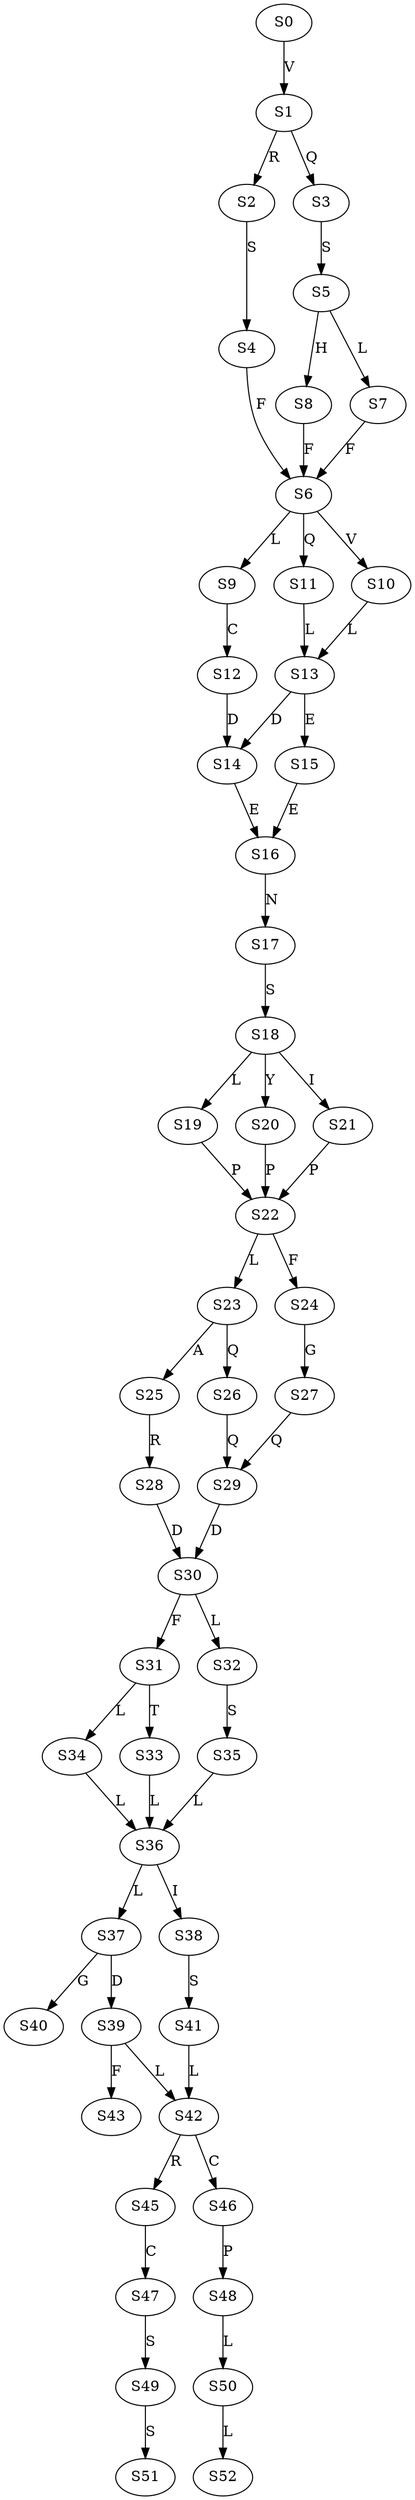 strict digraph  {
	S0 -> S1 [ label = V ];
	S1 -> S2 [ label = R ];
	S1 -> S3 [ label = Q ];
	S2 -> S4 [ label = S ];
	S3 -> S5 [ label = S ];
	S4 -> S6 [ label = F ];
	S5 -> S7 [ label = L ];
	S5 -> S8 [ label = H ];
	S6 -> S9 [ label = L ];
	S6 -> S10 [ label = V ];
	S6 -> S11 [ label = Q ];
	S7 -> S6 [ label = F ];
	S8 -> S6 [ label = F ];
	S9 -> S12 [ label = C ];
	S10 -> S13 [ label = L ];
	S11 -> S13 [ label = L ];
	S12 -> S14 [ label = D ];
	S13 -> S15 [ label = E ];
	S13 -> S14 [ label = D ];
	S14 -> S16 [ label = E ];
	S15 -> S16 [ label = E ];
	S16 -> S17 [ label = N ];
	S17 -> S18 [ label = S ];
	S18 -> S19 [ label = L ];
	S18 -> S20 [ label = Y ];
	S18 -> S21 [ label = I ];
	S19 -> S22 [ label = P ];
	S20 -> S22 [ label = P ];
	S21 -> S22 [ label = P ];
	S22 -> S23 [ label = L ];
	S22 -> S24 [ label = F ];
	S23 -> S25 [ label = A ];
	S23 -> S26 [ label = Q ];
	S24 -> S27 [ label = G ];
	S25 -> S28 [ label = R ];
	S26 -> S29 [ label = Q ];
	S27 -> S29 [ label = Q ];
	S28 -> S30 [ label = D ];
	S29 -> S30 [ label = D ];
	S30 -> S31 [ label = F ];
	S30 -> S32 [ label = L ];
	S31 -> S33 [ label = T ];
	S31 -> S34 [ label = L ];
	S32 -> S35 [ label = S ];
	S33 -> S36 [ label = L ];
	S34 -> S36 [ label = L ];
	S35 -> S36 [ label = L ];
	S36 -> S37 [ label = L ];
	S36 -> S38 [ label = I ];
	S37 -> S39 [ label = D ];
	S37 -> S40 [ label = G ];
	S38 -> S41 [ label = S ];
	S39 -> S42 [ label = L ];
	S39 -> S43 [ label = F ];
	S41 -> S42 [ label = L ];
	S42 -> S45 [ label = R ];
	S42 -> S46 [ label = C ];
	S45 -> S47 [ label = C ];
	S46 -> S48 [ label = P ];
	S47 -> S49 [ label = S ];
	S48 -> S50 [ label = L ];
	S49 -> S51 [ label = S ];
	S50 -> S52 [ label = L ];
}
